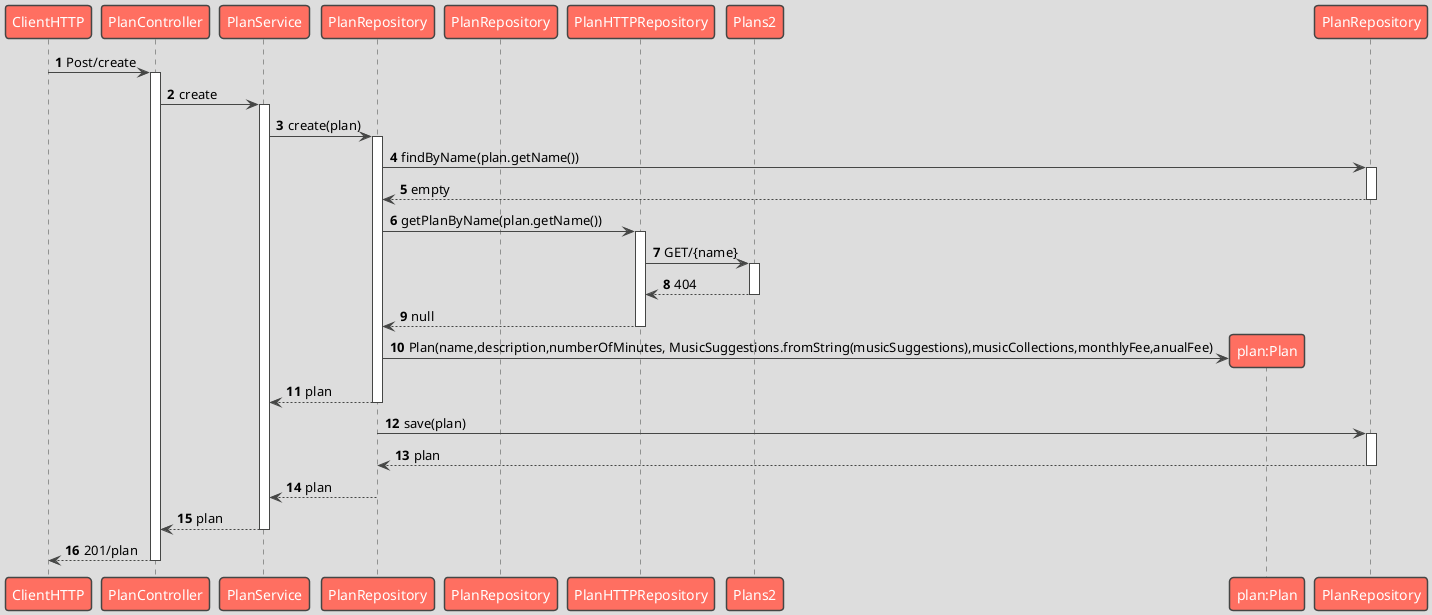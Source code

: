 @startuml
'https://plantuml.com/sequence-diagram

autonumber
autoactivate on

!theme toy

participant ClientHTTP as "ClientHTTP"
participant PlanController as "PlanController"
participant PlanService as "PlanService"
participant PlanRepositoryDriver as "PlanRepository"
participant PlanDBRepository as "PlanRepository"
participant PlanHTTPRepository as "PlanHTTPRepository"
participant Plans2 as "Plans2"
participant Plan as "plan:Plan"

ClientHTTP -> PlanController: Post/create
PlanController -> PlanService: create
PlanService -> PlanRepositoryDriver:create(plan)
PlanRepositoryDriver -> PlanRepository:findByName(plan.getName())
return empty
PlanRepositoryDriver -> PlanHTTPRepository:getPlanByName(plan.getName())

    PlanHTTPRepository -> Plans2: GET/{name}


     Plans2 --> PlanHTTPRepository: 404
    PlanHTTPRepository --> PlanRepositoryDriver:null

    PlanRepositoryDriver -> Plan**:Plan(name,description,numberOfMinutes, MusicSuggestions.fromString(musicSuggestions),musicCollections,monthlyFee,anualFee)
    return plan
    PlanRepositoryDriver ->PlanRepository: save(plan)
    return plan
    PlanRepositoryDriver --> PlanService: plan
    PlanService --> PlanController: plan
    PlanController --> ClientHTTP: 201/plan
@enduml
